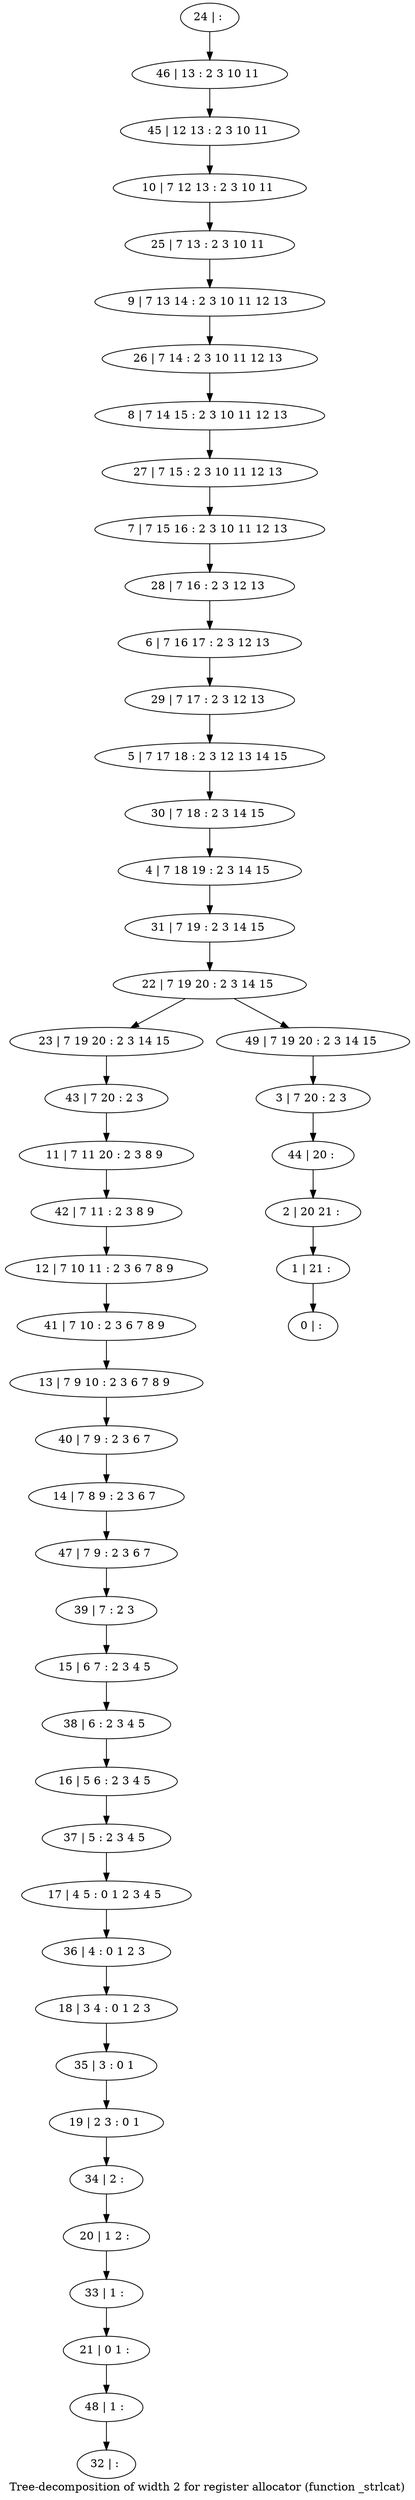 digraph G {
graph [label="Tree-decomposition of width 2 for register allocator (function _strlcat)"]
0[label="0 | : "];
1[label="1 | 21 : "];
2[label="2 | 20 21 : "];
3[label="3 | 7 20 : 2 3 "];
4[label="4 | 7 18 19 : 2 3 14 15 "];
5[label="5 | 7 17 18 : 2 3 12 13 14 15 "];
6[label="6 | 7 16 17 : 2 3 12 13 "];
7[label="7 | 7 15 16 : 2 3 10 11 12 13 "];
8[label="8 | 7 14 15 : 2 3 10 11 12 13 "];
9[label="9 | 7 13 14 : 2 3 10 11 12 13 "];
10[label="10 | 7 12 13 : 2 3 10 11 "];
11[label="11 | 7 11 20 : 2 3 8 9 "];
12[label="12 | 7 10 11 : 2 3 6 7 8 9 "];
13[label="13 | 7 9 10 : 2 3 6 7 8 9 "];
14[label="14 | 7 8 9 : 2 3 6 7 "];
15[label="15 | 6 7 : 2 3 4 5 "];
16[label="16 | 5 6 : 2 3 4 5 "];
17[label="17 | 4 5 : 0 1 2 3 4 5 "];
18[label="18 | 3 4 : 0 1 2 3 "];
19[label="19 | 2 3 : 0 1 "];
20[label="20 | 1 2 : "];
21[label="21 | 0 1 : "];
22[label="22 | 7 19 20 : 2 3 14 15 "];
23[label="23 | 7 19 20 : 2 3 14 15 "];
24[label="24 | : "];
25[label="25 | 7 13 : 2 3 10 11 "];
26[label="26 | 7 14 : 2 3 10 11 12 13 "];
27[label="27 | 7 15 : 2 3 10 11 12 13 "];
28[label="28 | 7 16 : 2 3 12 13 "];
29[label="29 | 7 17 : 2 3 12 13 "];
30[label="30 | 7 18 : 2 3 14 15 "];
31[label="31 | 7 19 : 2 3 14 15 "];
32[label="32 | : "];
33[label="33 | 1 : "];
34[label="34 | 2 : "];
35[label="35 | 3 : 0 1 "];
36[label="36 | 4 : 0 1 2 3 "];
37[label="37 | 5 : 2 3 4 5 "];
38[label="38 | 6 : 2 3 4 5 "];
39[label="39 | 7 : 2 3 "];
40[label="40 | 7 9 : 2 3 6 7 "];
41[label="41 | 7 10 : 2 3 6 7 8 9 "];
42[label="42 | 7 11 : 2 3 8 9 "];
43[label="43 | 7 20 : 2 3 "];
44[label="44 | 20 : "];
45[label="45 | 12 13 : 2 3 10 11 "];
46[label="46 | 13 : 2 3 10 11 "];
47[label="47 | 7 9 : 2 3 6 7 "];
48[label="48 | 1 : "];
49[label="49 | 7 19 20 : 2 3 14 15 "];
33->21 ;
20->33 ;
34->20 ;
19->34 ;
35->19 ;
18->35 ;
36->18 ;
17->36 ;
37->17 ;
16->37 ;
38->16 ;
15->38 ;
39->15 ;
40->14 ;
13->40 ;
41->13 ;
12->41 ;
42->12 ;
11->42 ;
43->11 ;
23->43 ;
47->39 ;
14->47 ;
48->32 ;
21->48 ;
24->46 ;
46->45 ;
45->10 ;
10->25 ;
25->9 ;
9->26 ;
26->8 ;
8->27 ;
27->7 ;
7->28 ;
28->6 ;
6->29 ;
29->5 ;
5->30 ;
30->4 ;
4->31 ;
31->22 ;
3->44 ;
44->2 ;
2->1 ;
1->0 ;
49->3 ;
22->23 ;
22->49 ;
}
